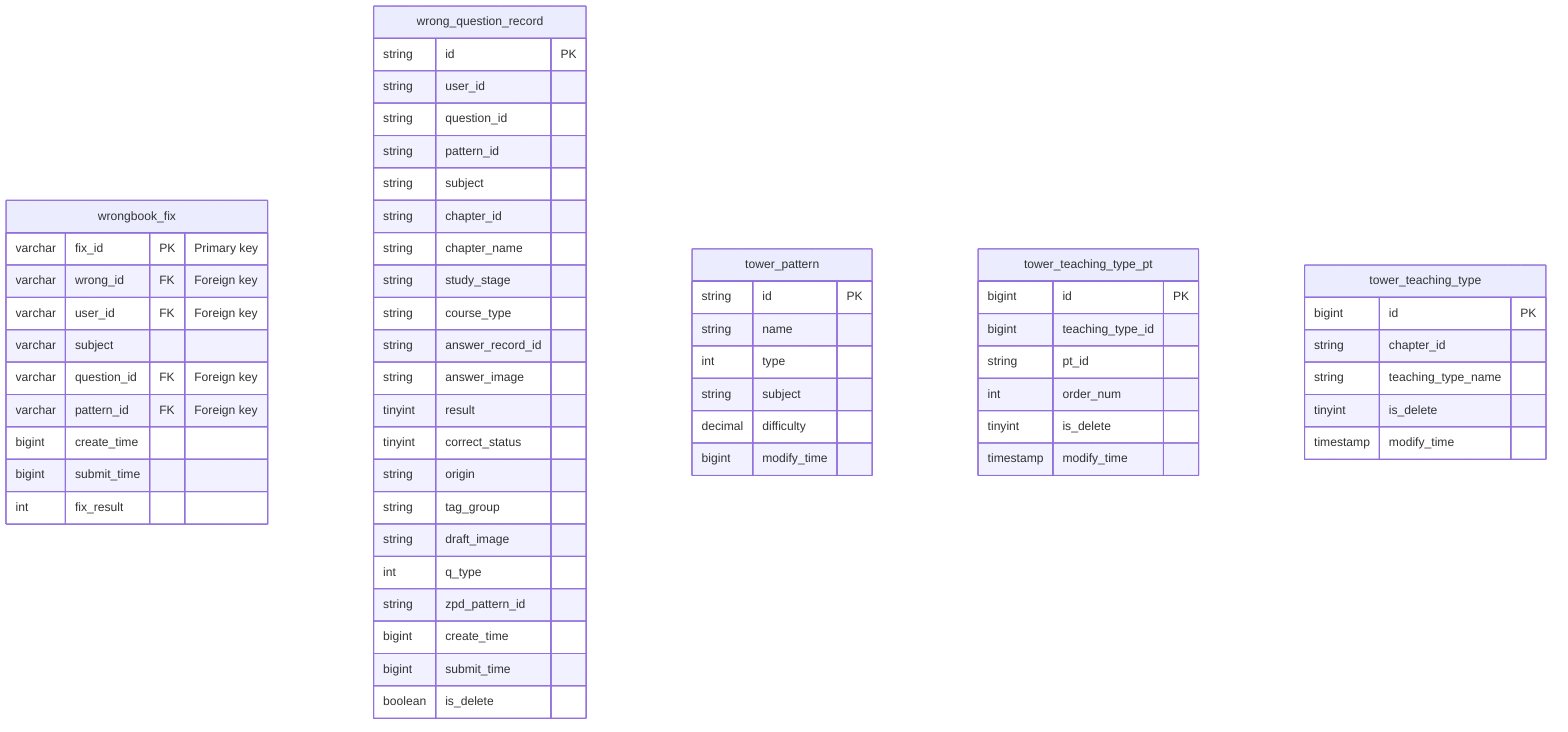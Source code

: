 erDiagram
    %% wrongbook Domain Request-based ER Diagram
    %% Generated: Sat Sep 06 17:13:22 GMT+08:00 2025
    %% Tables: 5, Relations: 0

    %% SOURCE TABLES
    wrongbook_fix {
        varchar fix_id PK "Primary key"
        varchar wrong_id FK "Foreign key"
        varchar user_id FK "Foreign key"
        varchar subject
        varchar question_id FK "Foreign key"
        varchar pattern_id FK "Foreign key"
        bigint create_time
        bigint submit_time
        int fix_result
    }

    %% DIMENSION TABLES
    wrong_question_record {
        string id PK
        string user_id
        string question_id
        string pattern_id
        string subject
        string chapter_id
        string chapter_name
        string study_stage
        string course_type
        string answer_record_id
        string answer_image
        tinyint result
        tinyint correct_status
        string origin
        string tag_group
        string draft_image
        int q_type
        string zpd_pattern_id
        bigint create_time
        bigint submit_time
        boolean is_delete
    }

    tower_pattern {
        string id PK
        string name
        int type
        string subject
        decimal difficulty
        bigint modify_time
    }

    tower_teaching_type_pt {
        bigint id PK
        bigint teaching_type_id
        string pt_id
        int order_num
        tinyint is_delete
        timestamp modify_time
    }

    tower_teaching_type {
        bigint id PK
        string chapter_id
        string teaching_type_name
        tinyint is_delete
        timestamp modify_time
    }

    %% RELATIONSHIPS